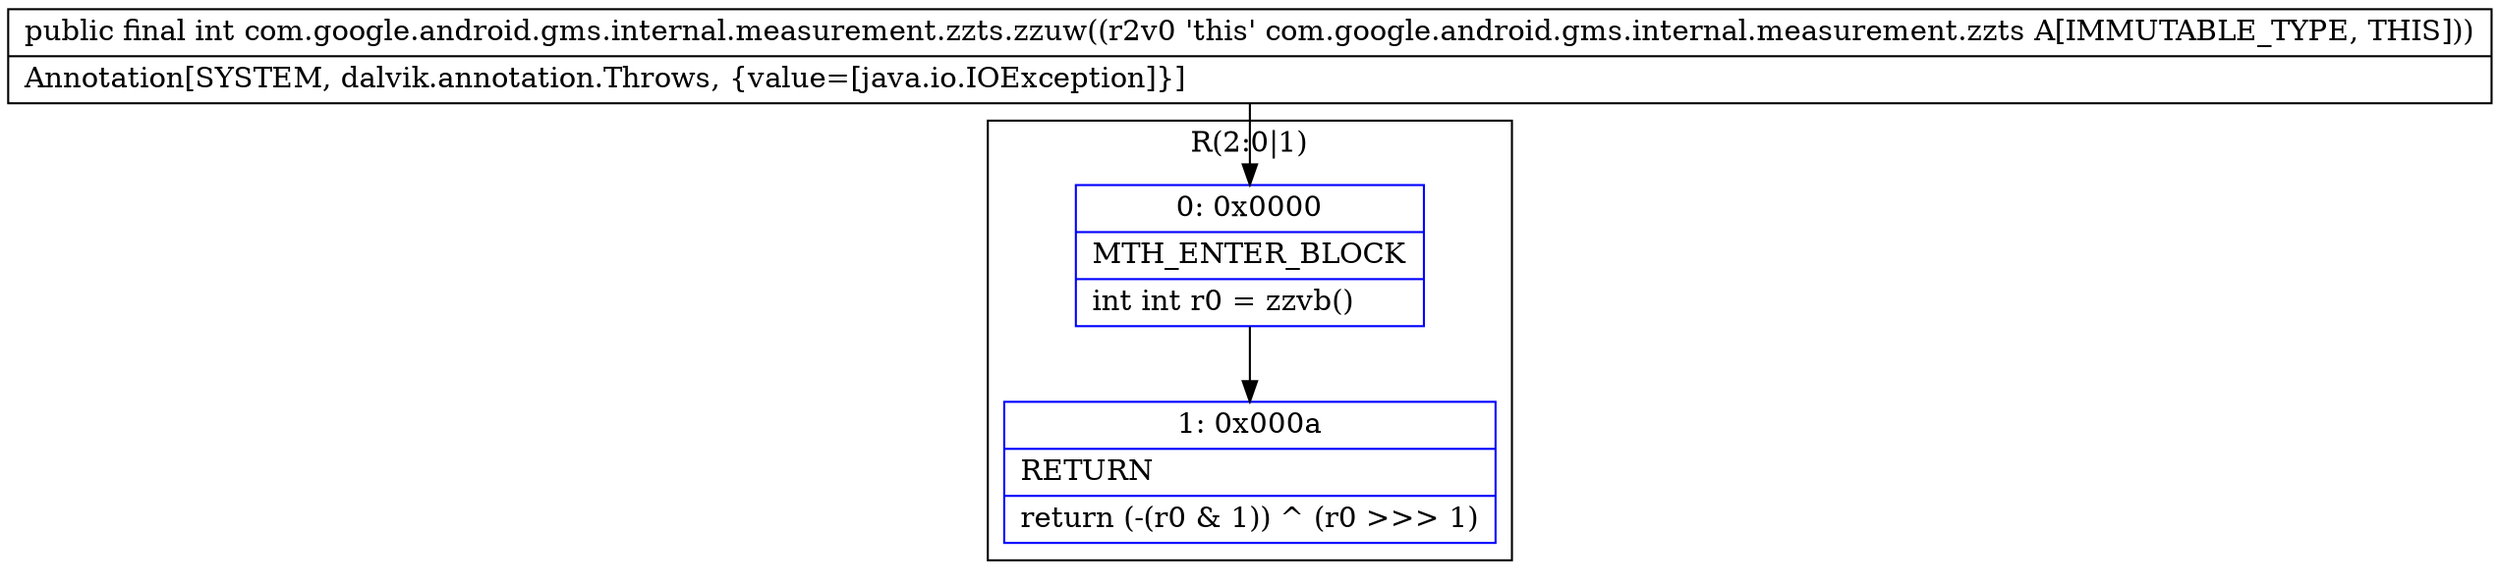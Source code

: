 digraph "CFG forcom.google.android.gms.internal.measurement.zzts.zzuw()I" {
subgraph cluster_Region_1128597495 {
label = "R(2:0|1)";
node [shape=record,color=blue];
Node_0 [shape=record,label="{0\:\ 0x0000|MTH_ENTER_BLOCK\l|int int r0 = zzvb()\l}"];
Node_1 [shape=record,label="{1\:\ 0x000a|RETURN\l|return (\-(r0 & 1)) ^ (r0 \>\>\> 1)\l}"];
}
MethodNode[shape=record,label="{public final int com.google.android.gms.internal.measurement.zzts.zzuw((r2v0 'this' com.google.android.gms.internal.measurement.zzts A[IMMUTABLE_TYPE, THIS]))  | Annotation[SYSTEM, dalvik.annotation.Throws, \{value=[java.io.IOException]\}]\l}"];
MethodNode -> Node_0;
Node_0 -> Node_1;
}

